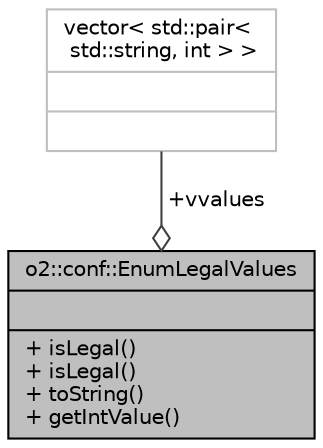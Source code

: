 digraph "o2::conf::EnumLegalValues"
{
 // INTERACTIVE_SVG=YES
  bgcolor="transparent";
  edge [fontname="Helvetica",fontsize="10",labelfontname="Helvetica",labelfontsize="10"];
  node [fontname="Helvetica",fontsize="10",shape=record];
  Node1 [label="{o2::conf::EnumLegalValues\n||+ isLegal()\l+ isLegal()\l+ toString()\l+ getIntValue()\l}",height=0.2,width=0.4,color="black", fillcolor="grey75", style="filled", fontcolor="black"];
  Node2 -> Node1 [color="grey25",fontsize="10",style="solid",label=" +vvalues" ,arrowhead="odiamond",fontname="Helvetica"];
  Node2 [label="{vector\< std::pair\<\l std::string, int \> \>\n||}",height=0.2,width=0.4,color="grey75"];
}
